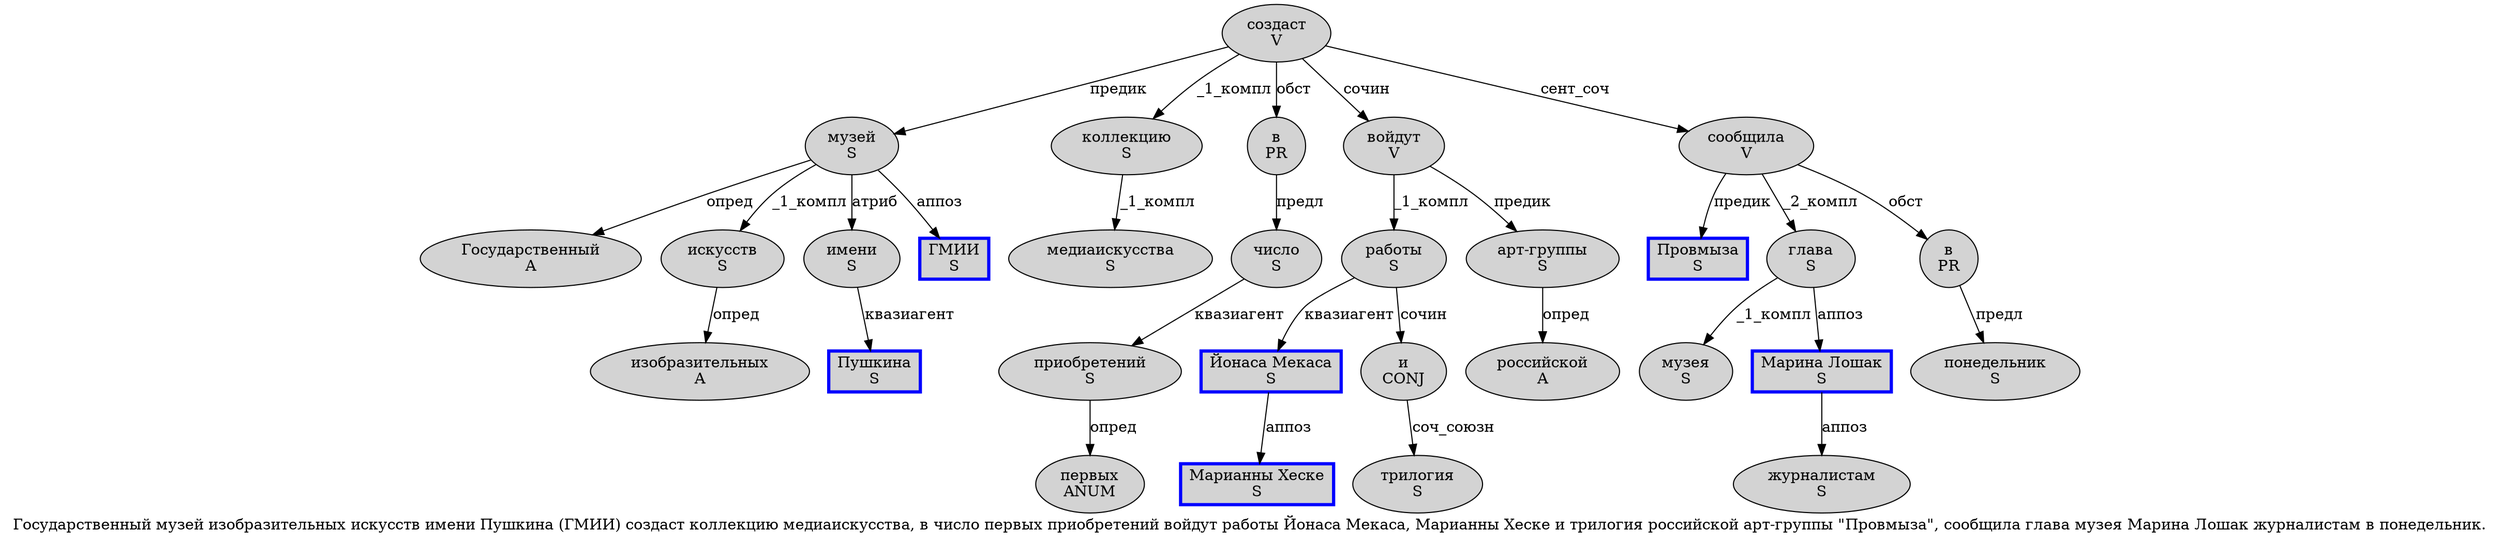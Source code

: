 digraph SENTENCE_825 {
	graph [label="Государственный музей изобразительных искусств имени Пушкина (ГМИИ) создаст коллекцию медиаискусства, в число первых приобретений войдут работы Йонаса Мекаса, Марианны Хеске и трилогия российской арт-группы \"Провмыза\", сообщила глава музея Марина Лошак журналистам в понедельник."]
	node [style=filled]
		0 [label="Государственный
A" color="" fillcolor=lightgray penwidth=1 shape=ellipse]
		1 [label="музей
S" color="" fillcolor=lightgray penwidth=1 shape=ellipse]
		2 [label="изобразительных
A" color="" fillcolor=lightgray penwidth=1 shape=ellipse]
		3 [label="искусств
S" color="" fillcolor=lightgray penwidth=1 shape=ellipse]
		4 [label="имени
S" color="" fillcolor=lightgray penwidth=1 shape=ellipse]
		5 [label="Пушкина
S" color=blue fillcolor=lightgray penwidth=3 shape=box]
		7 [label="ГМИИ
S" color=blue fillcolor=lightgray penwidth=3 shape=box]
		9 [label="создаст
V" color="" fillcolor=lightgray penwidth=1 shape=ellipse]
		10 [label="коллекцию
S" color="" fillcolor=lightgray penwidth=1 shape=ellipse]
		11 [label="медиаискусства
S" color="" fillcolor=lightgray penwidth=1 shape=ellipse]
		13 [label="в
PR" color="" fillcolor=lightgray penwidth=1 shape=ellipse]
		14 [label="число
S" color="" fillcolor=lightgray penwidth=1 shape=ellipse]
		15 [label="первых
ANUM" color="" fillcolor=lightgray penwidth=1 shape=ellipse]
		16 [label="приобретений
S" color="" fillcolor=lightgray penwidth=1 shape=ellipse]
		17 [label="войдут
V" color="" fillcolor=lightgray penwidth=1 shape=ellipse]
		18 [label="работы
S" color="" fillcolor=lightgray penwidth=1 shape=ellipse]
		19 [label="Йонаса Мекаса
S" color=blue fillcolor=lightgray penwidth=3 shape=box]
		21 [label="Марианны Хеске
S" color=blue fillcolor=lightgray penwidth=3 shape=box]
		22 [label="и
CONJ" color="" fillcolor=lightgray penwidth=1 shape=ellipse]
		23 [label="трилогия
S" color="" fillcolor=lightgray penwidth=1 shape=ellipse]
		24 [label="российской
A" color="" fillcolor=lightgray penwidth=1 shape=ellipse]
		25 [label="арт-группы
S" color="" fillcolor=lightgray penwidth=1 shape=ellipse]
		27 [label="Провмыза
S" color=blue fillcolor=lightgray penwidth=3 shape=box]
		30 [label="сообщила
V" color="" fillcolor=lightgray penwidth=1 shape=ellipse]
		31 [label="глава
S" color="" fillcolor=lightgray penwidth=1 shape=ellipse]
		32 [label="музея
S" color="" fillcolor=lightgray penwidth=1 shape=ellipse]
		33 [label="Марина Лошак
S" color=blue fillcolor=lightgray penwidth=3 shape=box]
		34 [label="журналистам
S" color="" fillcolor=lightgray penwidth=1 shape=ellipse]
		35 [label="в
PR" color="" fillcolor=lightgray penwidth=1 shape=ellipse]
		36 [label="понедельник
S" color="" fillcolor=lightgray penwidth=1 shape=ellipse]
			33 -> 34 [label="аппоз"]
			16 -> 15 [label="опред"]
			18 -> 19 [label="квазиагент"]
			18 -> 22 [label="сочин"]
			1 -> 0 [label="опред"]
			1 -> 3 [label="_1_компл"]
			1 -> 4 [label="атриб"]
			1 -> 7 [label="аппоз"]
			22 -> 23 [label="соч_союзн"]
			14 -> 16 [label="квазиагент"]
			4 -> 5 [label="квазиагент"]
			3 -> 2 [label="опред"]
			17 -> 18 [label="_1_компл"]
			17 -> 25 [label="предик"]
			13 -> 14 [label="предл"]
			19 -> 21 [label="аппоз"]
			10 -> 11 [label="_1_компл"]
			35 -> 36 [label="предл"]
			9 -> 1 [label="предик"]
			9 -> 10 [label="_1_компл"]
			9 -> 13 [label="обст"]
			9 -> 17 [label="сочин"]
			9 -> 30 [label="сент_соч"]
			25 -> 24 [label="опред"]
			31 -> 32 [label="_1_компл"]
			31 -> 33 [label="аппоз"]
			30 -> 27 [label="предик"]
			30 -> 31 [label="_2_компл"]
			30 -> 35 [label="обст"]
}